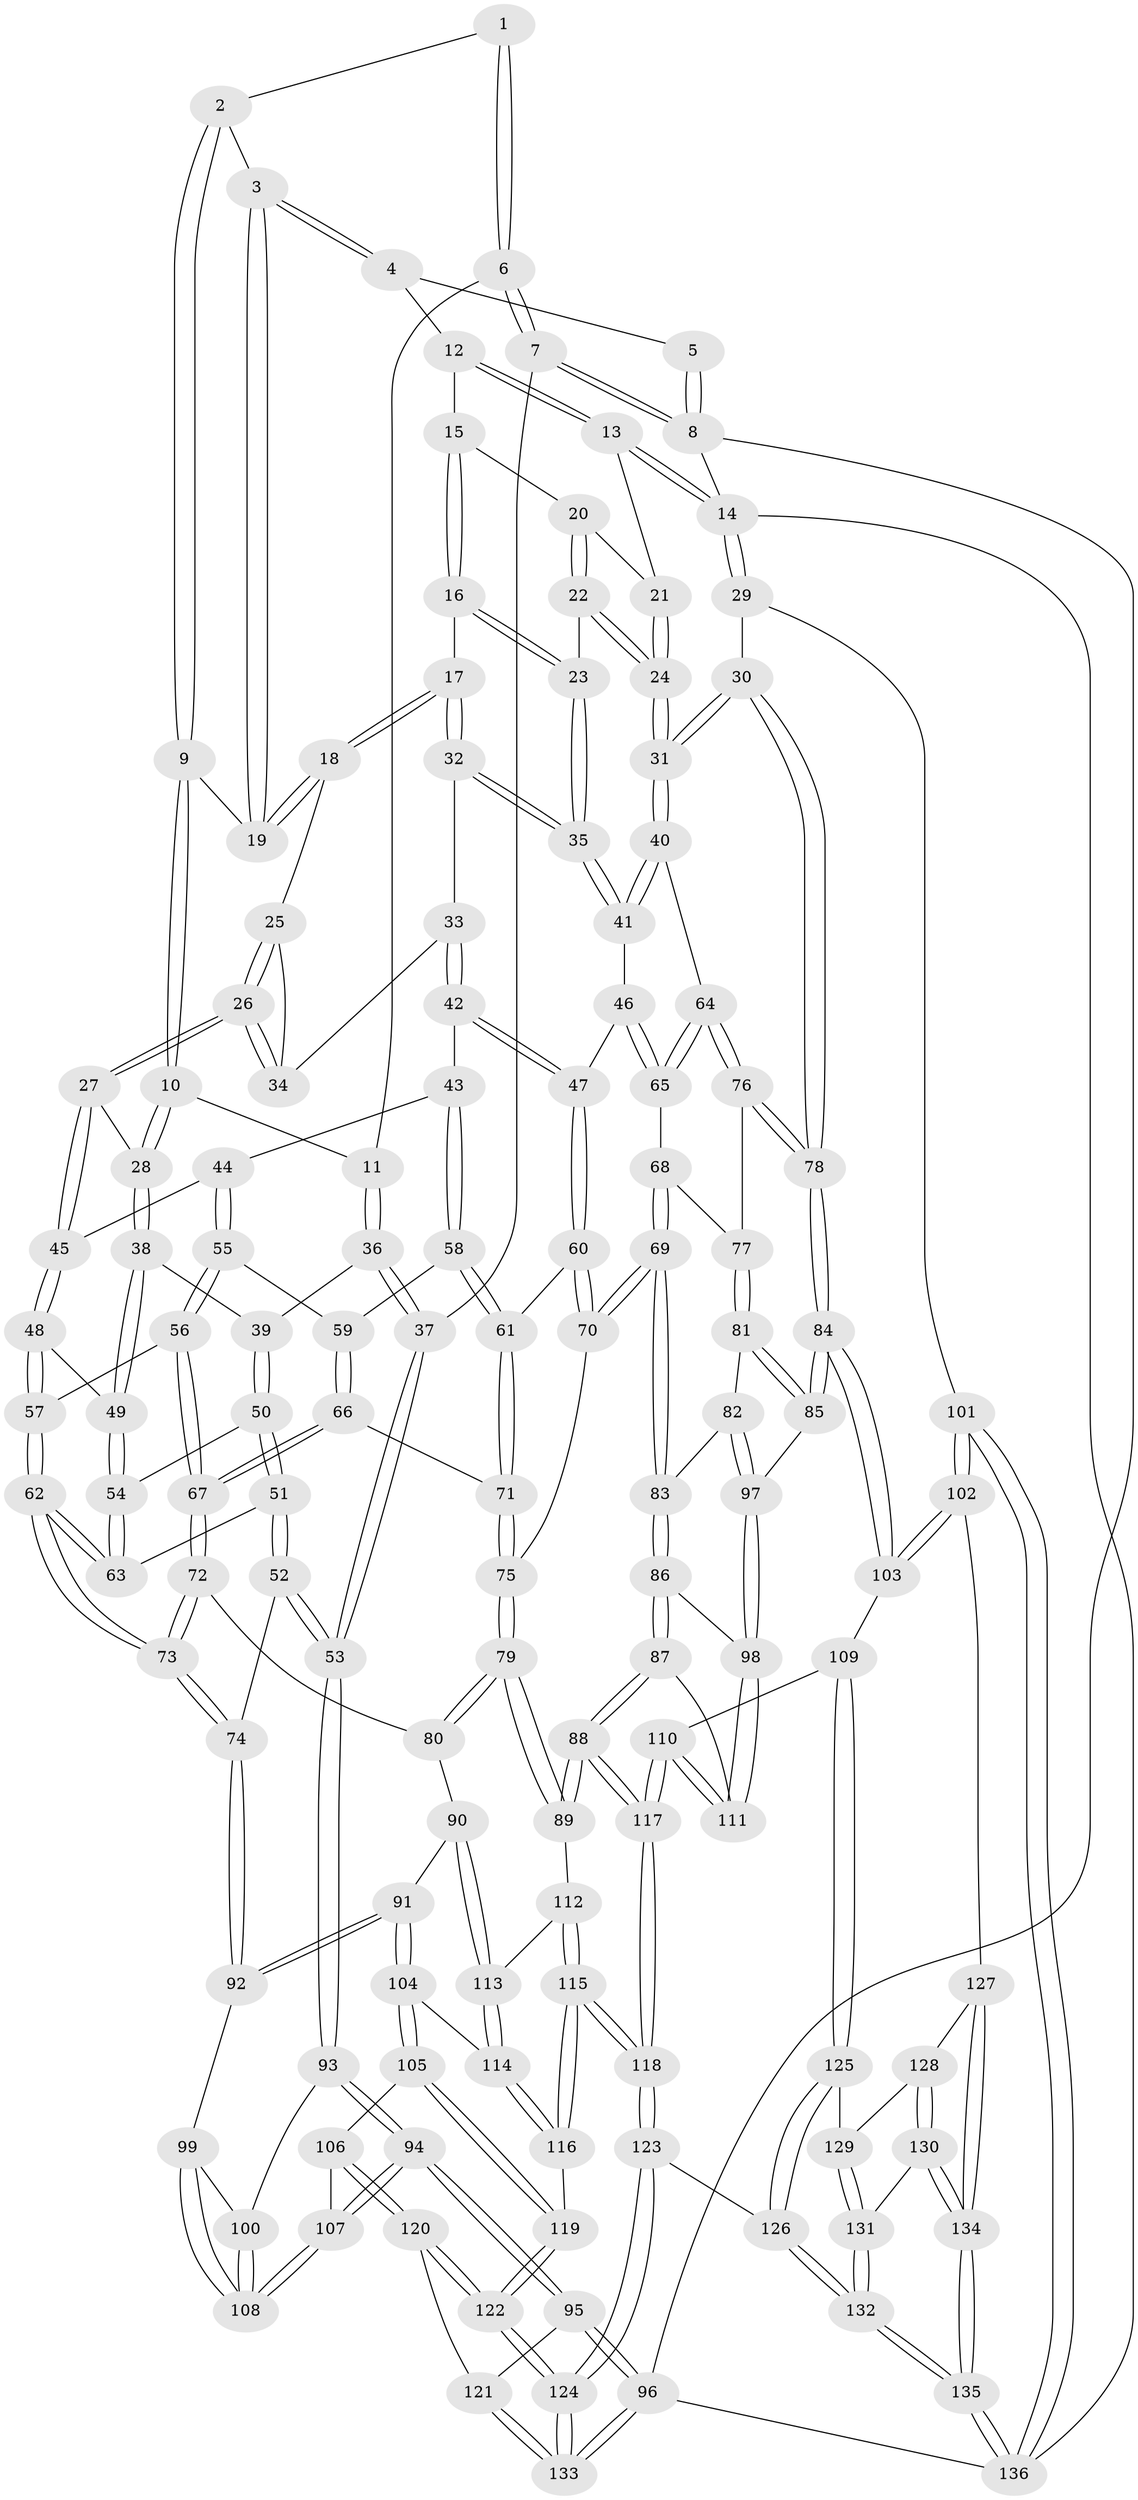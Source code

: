 // Generated by graph-tools (version 1.1) at 2025/17/03/09/25 04:17:10]
// undirected, 136 vertices, 337 edges
graph export_dot {
graph [start="1"]
  node [color=gray90,style=filled];
  1 [pos="+0.10907708063799612+0.03441679652171894"];
  2 [pos="+0.13035775706998923+0.03661872151203575"];
  3 [pos="+0.4733408943111278+0"];
  4 [pos="+0.47745896589930614+0"];
  5 [pos="+0+0"];
  6 [pos="+0.11390828628522519+0.1071999835752838"];
  7 [pos="+0+0.23101002222960804"];
  8 [pos="+0+0"];
  9 [pos="+0.35064584499400975+0.06685554171266787"];
  10 [pos="+0.29089221242641955+0.16406392973206207"];
  11 [pos="+0.1583362506137747+0.1939726650671979"];
  12 [pos="+0.652681959786205+0"];
  13 [pos="+1+0"];
  14 [pos="+1+0"];
  15 [pos="+0.7647487347078137+0.10394466521046192"];
  16 [pos="+0.5471683890155572+0.06013020950716384"];
  17 [pos="+0.5218472886623797+0.04014450844445748"];
  18 [pos="+0.5186253682454665+0.036294131575154674"];
  19 [pos="+0.47239041020935446+0"];
  20 [pos="+0.7780223705617053+0.1100156521073263"];
  21 [pos="+1+0"];
  22 [pos="+0.8089807369834209+0.2182927020932732"];
  23 [pos="+0.6601529978587417+0.24132153072427465"];
  24 [pos="+0.8609023149827852+0.2534962247164938"];
  25 [pos="+0.500927371937323+0.078202635623784"];
  26 [pos="+0.3668786616072448+0.2889896555117306"];
  27 [pos="+0.36668520467376403+0.28907502779297023"];
  28 [pos="+0.3431026268910856+0.2769680589544299"];
  29 [pos="+1+0.39365785466372516"];
  30 [pos="+1+0.395493494420453"];
  31 [pos="+0.9397603072345592+0.3729154228504862"];
  32 [pos="+0.5217021522373637+0.2849712616327986"];
  33 [pos="+0.5115467393296208+0.29316696793528585"];
  34 [pos="+0.4425619029130601+0.2710765551508692"];
  35 [pos="+0.6375691413157579+0.28787048607044224"];
  36 [pos="+0.13262932169388933+0.24466322727058823"];
  37 [pos="+0+0.33988110078011924"];
  38 [pos="+0.24365069190680338+0.3491916109795889"];
  39 [pos="+0.17824615943534536+0.3327794817420588"];
  40 [pos="+0.936760837193064+0.374303160345351"];
  41 [pos="+0.6428577116973165+0.3305011578065795"];
  42 [pos="+0.5007151662153039+0.3757854975718007"];
  43 [pos="+0.47979754368651856+0.3872888222720458"];
  44 [pos="+0.4055058495996811+0.3703680889331285"];
  45 [pos="+0.389791931843914+0.35739613194633063"];
  46 [pos="+0.6273873749267909+0.40175217472489233"];
  47 [pos="+0.6133863163905622+0.4156844940345645"];
  48 [pos="+0.31521797941820134+0.41914741141073536"];
  49 [pos="+0.2611678209015893+0.3851012722351316"];
  50 [pos="+0.15336486495863416+0.38252302565133794"];
  51 [pos="+0.1358569908768915+0.4111493012373323"];
  52 [pos="+0.008006238559423721+0.5010850364699138"];
  53 [pos="+0+0.515466161948556"];
  54 [pos="+0.23595139120558636+0.4424516060547053"];
  55 [pos="+0.39422487060253514+0.45098291896537923"];
  56 [pos="+0.3339337694095437+0.4708817849104883"];
  57 [pos="+0.3219572879791886+0.4591238986173748"];
  58 [pos="+0.4720822228594338+0.46497754044366757"];
  59 [pos="+0.42086959646134064+0.4724070022370133"];
  60 [pos="+0.6076925391468893+0.45584018582488517"];
  61 [pos="+0.49607192855149485+0.49781047262568784"];
  62 [pos="+0.23052246242783944+0.4908666560834892"];
  63 [pos="+0.22699597604692884+0.47951436854034996"];
  64 [pos="+0.8854856793097734+0.4062768920645342"];
  65 [pos="+0.7742135599823002+0.4346997171402045"];
  66 [pos="+0.3965827165606736+0.5382636753890219"];
  67 [pos="+0.3504777407000531+0.562606832487278"];
  68 [pos="+0.7041697141069465+0.5185150241946694"];
  69 [pos="+0.6416458454881379+0.5445040192733618"];
  70 [pos="+0.6383435194164978+0.5407334606149361"];
  71 [pos="+0.48983446683503196+0.5444930470661221"];
  72 [pos="+0.3477789912473994+0.567979433610297"];
  73 [pos="+0.20951043392566113+0.5728469608065272"];
  74 [pos="+0.20367583499842964+0.5773005149593643"];
  75 [pos="+0.4981430443105803+0.5622174236280193"];
  76 [pos="+0.8007788161105184+0.545367330445517"];
  77 [pos="+0.7857225483340535+0.5645809564994733"];
  78 [pos="+0.8994375536762306+0.6306134762163678"];
  79 [pos="+0.4862859564056104+0.7093610137334925"];
  80 [pos="+0.3536428688939708+0.5814920282778463"];
  81 [pos="+0.7756559405925257+0.6097231975964396"];
  82 [pos="+0.6976948230292355+0.6071922809619397"];
  83 [pos="+0.6473724237892415+0.5835232160424477"];
  84 [pos="+0.8746228276822868+0.6930499796681657"];
  85 [pos="+0.8113143700765018+0.6634451552364906"];
  86 [pos="+0.6375037992219793+0.5993793665358441"];
  87 [pos="+0.5178957302997436+0.7391253873295226"];
  88 [pos="+0.5136708298000954+0.7397630683486147"];
  89 [pos="+0.49296416405473603+0.7279629543671301"];
  90 [pos="+0.29302304613768887+0.7139430160087128"];
  91 [pos="+0.23394507123988553+0.7161396170669713"];
  92 [pos="+0.2018231155206229+0.6680687138885346"];
  93 [pos="+0+0.5286861646154091"];
  94 [pos="+0+0.8646699941025382"];
  95 [pos="+0+0.9106324083965243"];
  96 [pos="+0+1"];
  97 [pos="+0.7144263262295723+0.7106467935261187"];
  98 [pos="+0.7023518357416384+0.72482980701872"];
  99 [pos="+0.14759428413433395+0.6810279233426006"];
  100 [pos="+0+0.6513509528197545"];
  101 [pos="+1+0.8383346730613713"];
  102 [pos="+1+0.8246211861327987"];
  103 [pos="+0.8851704365278743+0.7169096571604261"];
  104 [pos="+0.22349303460052325+0.7506427782054218"];
  105 [pos="+0.16044763983003466+0.822487785165784"];
  106 [pos="+0.10829473624381265+0.8382498931532828"];
  107 [pos="+0.09003954592714174+0.8245017627528353"];
  108 [pos="+0.07948415023664397+0.7793061848610163"];
  109 [pos="+0.734334076004141+0.843533032199553"];
  110 [pos="+0.705217485296648+0.8268553876359243"];
  111 [pos="+0.6684334682595751+0.7838775207256452"];
  112 [pos="+0.40515905780647116+0.7521375585606033"];
  113 [pos="+0.39362989156924083+0.7523394628348954"];
  114 [pos="+0.29820770112381234+0.8477133259630927"];
  115 [pos="+0.36293908100948485+0.9161935693238404"];
  116 [pos="+0.2969494514505756+0.8633938415243261"];
  117 [pos="+0.4917189284094235+1"];
  118 [pos="+0.47166691317334036+1"];
  119 [pos="+0.24183008812421644+0.8937870003786009"];
  120 [pos="+0.10548782916047957+0.8780888570007677"];
  121 [pos="+0.07830338516648974+0.9218339883865159"];
  122 [pos="+0.2224818024501784+0.9961725387165551"];
  123 [pos="+0.47068888455795144+1"];
  124 [pos="+0.27793545328293223+1"];
  125 [pos="+0.7357202361865646+0.846316345549946"];
  126 [pos="+0.5918660107207371+1"];
  127 [pos="+0.9554120155858563+0.8809616964303189"];
  128 [pos="+0.8128374183129004+0.8902593692485227"];
  129 [pos="+0.7496125231190848+0.857528639449177"];
  130 [pos="+0.8224616631018955+0.9655184337741988"];
  131 [pos="+0.7679087875899339+0.9775685234864859"];
  132 [pos="+0.5943547307142202+1"];
  133 [pos="+0.041107878889830876+1"];
  134 [pos="+0.8725571857662232+1"];
  135 [pos="+0.8569105176007356+1"];
  136 [pos="+1+1"];
  1 -- 2;
  1 -- 6;
  1 -- 6;
  2 -- 3;
  2 -- 9;
  2 -- 9;
  3 -- 4;
  3 -- 4;
  3 -- 19;
  3 -- 19;
  4 -- 5;
  4 -- 12;
  5 -- 8;
  5 -- 8;
  6 -- 7;
  6 -- 7;
  6 -- 11;
  7 -- 8;
  7 -- 8;
  7 -- 37;
  8 -- 14;
  8 -- 96;
  9 -- 10;
  9 -- 10;
  9 -- 19;
  10 -- 11;
  10 -- 28;
  10 -- 28;
  11 -- 36;
  11 -- 36;
  12 -- 13;
  12 -- 13;
  12 -- 15;
  13 -- 14;
  13 -- 14;
  13 -- 21;
  14 -- 29;
  14 -- 29;
  14 -- 136;
  15 -- 16;
  15 -- 16;
  15 -- 20;
  16 -- 17;
  16 -- 23;
  16 -- 23;
  17 -- 18;
  17 -- 18;
  17 -- 32;
  17 -- 32;
  18 -- 19;
  18 -- 19;
  18 -- 25;
  20 -- 21;
  20 -- 22;
  20 -- 22;
  21 -- 24;
  21 -- 24;
  22 -- 23;
  22 -- 24;
  22 -- 24;
  23 -- 35;
  23 -- 35;
  24 -- 31;
  24 -- 31;
  25 -- 26;
  25 -- 26;
  25 -- 34;
  26 -- 27;
  26 -- 27;
  26 -- 34;
  26 -- 34;
  27 -- 28;
  27 -- 45;
  27 -- 45;
  28 -- 38;
  28 -- 38;
  29 -- 30;
  29 -- 101;
  30 -- 31;
  30 -- 31;
  30 -- 78;
  30 -- 78;
  31 -- 40;
  31 -- 40;
  32 -- 33;
  32 -- 35;
  32 -- 35;
  33 -- 34;
  33 -- 42;
  33 -- 42;
  35 -- 41;
  35 -- 41;
  36 -- 37;
  36 -- 37;
  36 -- 39;
  37 -- 53;
  37 -- 53;
  38 -- 39;
  38 -- 49;
  38 -- 49;
  39 -- 50;
  39 -- 50;
  40 -- 41;
  40 -- 41;
  40 -- 64;
  41 -- 46;
  42 -- 43;
  42 -- 47;
  42 -- 47;
  43 -- 44;
  43 -- 58;
  43 -- 58;
  44 -- 45;
  44 -- 55;
  44 -- 55;
  45 -- 48;
  45 -- 48;
  46 -- 47;
  46 -- 65;
  46 -- 65;
  47 -- 60;
  47 -- 60;
  48 -- 49;
  48 -- 57;
  48 -- 57;
  49 -- 54;
  49 -- 54;
  50 -- 51;
  50 -- 51;
  50 -- 54;
  51 -- 52;
  51 -- 52;
  51 -- 63;
  52 -- 53;
  52 -- 53;
  52 -- 74;
  53 -- 93;
  53 -- 93;
  54 -- 63;
  54 -- 63;
  55 -- 56;
  55 -- 56;
  55 -- 59;
  56 -- 57;
  56 -- 67;
  56 -- 67;
  57 -- 62;
  57 -- 62;
  58 -- 59;
  58 -- 61;
  58 -- 61;
  59 -- 66;
  59 -- 66;
  60 -- 61;
  60 -- 70;
  60 -- 70;
  61 -- 71;
  61 -- 71;
  62 -- 63;
  62 -- 63;
  62 -- 73;
  62 -- 73;
  64 -- 65;
  64 -- 65;
  64 -- 76;
  64 -- 76;
  65 -- 68;
  66 -- 67;
  66 -- 67;
  66 -- 71;
  67 -- 72;
  67 -- 72;
  68 -- 69;
  68 -- 69;
  68 -- 77;
  69 -- 70;
  69 -- 70;
  69 -- 83;
  69 -- 83;
  70 -- 75;
  71 -- 75;
  71 -- 75;
  72 -- 73;
  72 -- 73;
  72 -- 80;
  73 -- 74;
  73 -- 74;
  74 -- 92;
  74 -- 92;
  75 -- 79;
  75 -- 79;
  76 -- 77;
  76 -- 78;
  76 -- 78;
  77 -- 81;
  77 -- 81;
  78 -- 84;
  78 -- 84;
  79 -- 80;
  79 -- 80;
  79 -- 89;
  79 -- 89;
  80 -- 90;
  81 -- 82;
  81 -- 85;
  81 -- 85;
  82 -- 83;
  82 -- 97;
  82 -- 97;
  83 -- 86;
  83 -- 86;
  84 -- 85;
  84 -- 85;
  84 -- 103;
  84 -- 103;
  85 -- 97;
  86 -- 87;
  86 -- 87;
  86 -- 98;
  87 -- 88;
  87 -- 88;
  87 -- 111;
  88 -- 89;
  88 -- 89;
  88 -- 117;
  88 -- 117;
  89 -- 112;
  90 -- 91;
  90 -- 113;
  90 -- 113;
  91 -- 92;
  91 -- 92;
  91 -- 104;
  91 -- 104;
  92 -- 99;
  93 -- 94;
  93 -- 94;
  93 -- 100;
  94 -- 95;
  94 -- 95;
  94 -- 107;
  94 -- 107;
  95 -- 96;
  95 -- 96;
  95 -- 121;
  96 -- 133;
  96 -- 133;
  96 -- 136;
  97 -- 98;
  97 -- 98;
  98 -- 111;
  98 -- 111;
  99 -- 100;
  99 -- 108;
  99 -- 108;
  100 -- 108;
  100 -- 108;
  101 -- 102;
  101 -- 102;
  101 -- 136;
  101 -- 136;
  102 -- 103;
  102 -- 103;
  102 -- 127;
  103 -- 109;
  104 -- 105;
  104 -- 105;
  104 -- 114;
  105 -- 106;
  105 -- 119;
  105 -- 119;
  106 -- 107;
  106 -- 120;
  106 -- 120;
  107 -- 108;
  107 -- 108;
  109 -- 110;
  109 -- 125;
  109 -- 125;
  110 -- 111;
  110 -- 111;
  110 -- 117;
  110 -- 117;
  112 -- 113;
  112 -- 115;
  112 -- 115;
  113 -- 114;
  113 -- 114;
  114 -- 116;
  114 -- 116;
  115 -- 116;
  115 -- 116;
  115 -- 118;
  115 -- 118;
  116 -- 119;
  117 -- 118;
  117 -- 118;
  118 -- 123;
  118 -- 123;
  119 -- 122;
  119 -- 122;
  120 -- 121;
  120 -- 122;
  120 -- 122;
  121 -- 133;
  121 -- 133;
  122 -- 124;
  122 -- 124;
  123 -- 124;
  123 -- 124;
  123 -- 126;
  124 -- 133;
  124 -- 133;
  125 -- 126;
  125 -- 126;
  125 -- 129;
  126 -- 132;
  126 -- 132;
  127 -- 128;
  127 -- 134;
  127 -- 134;
  128 -- 129;
  128 -- 130;
  128 -- 130;
  129 -- 131;
  129 -- 131;
  130 -- 131;
  130 -- 134;
  130 -- 134;
  131 -- 132;
  131 -- 132;
  132 -- 135;
  132 -- 135;
  134 -- 135;
  134 -- 135;
  135 -- 136;
  135 -- 136;
}
